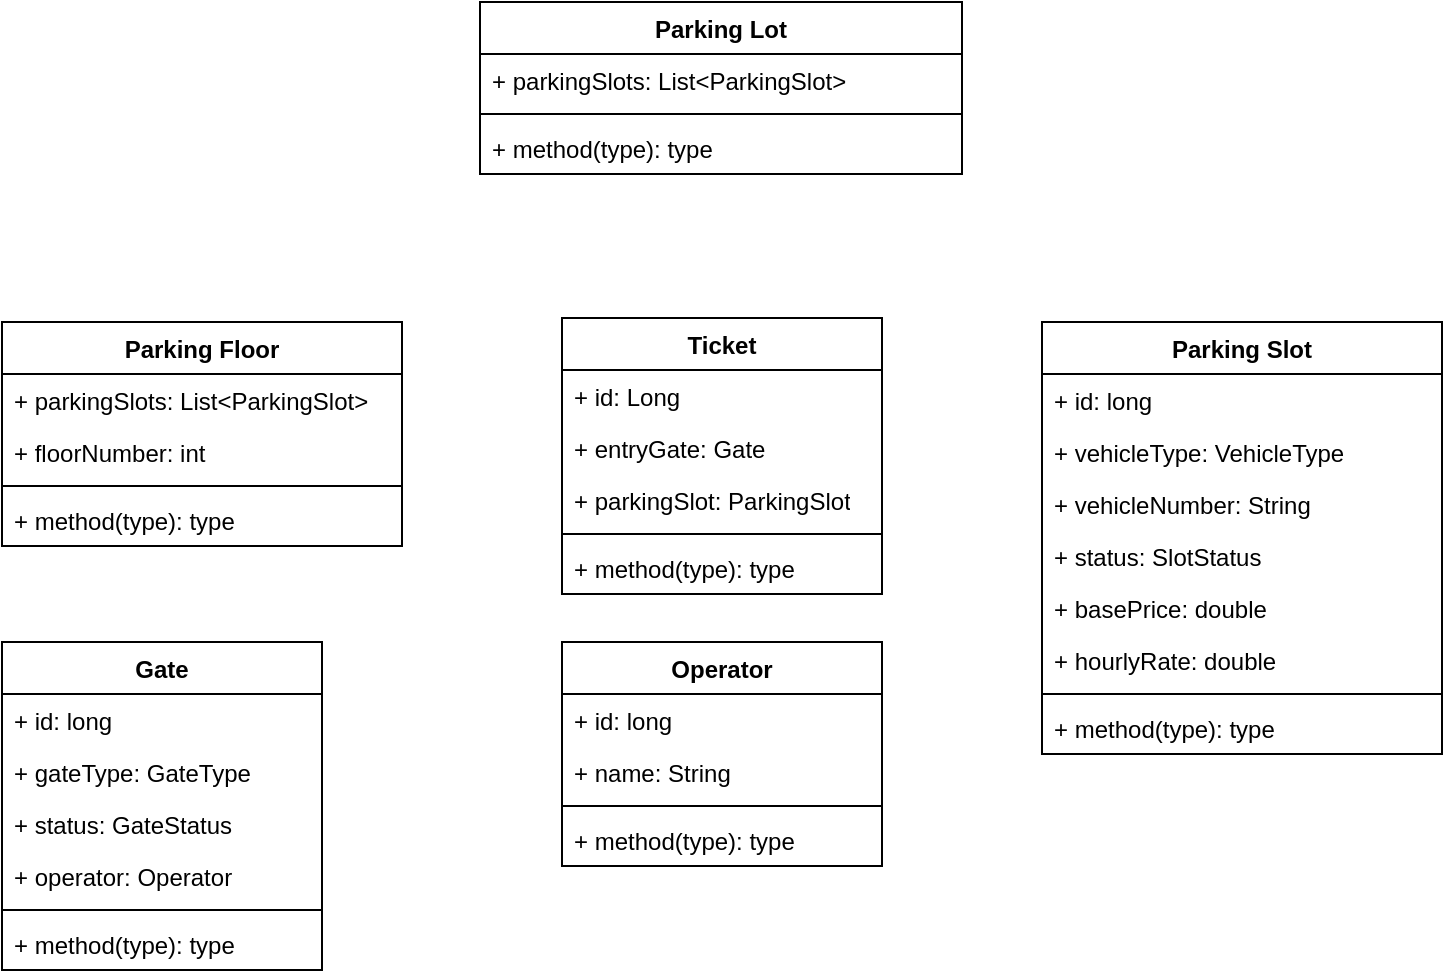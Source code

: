 <mxfile version="24.6.1" type="github">
  <diagram id="C5RBs43oDa-KdzZeNtuy" name="Page-1">
    <mxGraphModel dx="1050" dy="557" grid="1" gridSize="10" guides="1" tooltips="1" connect="1" arrows="1" fold="1" page="1" pageScale="1" pageWidth="827" pageHeight="1169" math="0" shadow="0">
      <root>
        <mxCell id="WIyWlLk6GJQsqaUBKTNV-0" />
        <mxCell id="WIyWlLk6GJQsqaUBKTNV-1" parent="WIyWlLk6GJQsqaUBKTNV-0" />
        <mxCell id="rLl8cGZA3ejUHd3HhiDw-0" value="Parking Lot" style="swimlane;fontStyle=1;align=center;verticalAlign=top;childLayout=stackLayout;horizontal=1;startSize=26;horizontalStack=0;resizeParent=1;resizeParentMax=0;resizeLast=0;collapsible=1;marginBottom=0;whiteSpace=wrap;html=1;" vertex="1" parent="WIyWlLk6GJQsqaUBKTNV-1">
          <mxGeometry x="279" y="40" width="241" height="86" as="geometry" />
        </mxCell>
        <mxCell id="rLl8cGZA3ejUHd3HhiDw-1" value="+ parkingSlots: List&amp;lt;ParkingSlot&amp;gt;" style="text;strokeColor=none;fillColor=none;align=left;verticalAlign=top;spacingLeft=4;spacingRight=4;overflow=hidden;rotatable=0;points=[[0,0.5],[1,0.5]];portConstraint=eastwest;whiteSpace=wrap;html=1;" vertex="1" parent="rLl8cGZA3ejUHd3HhiDw-0">
          <mxGeometry y="26" width="241" height="26" as="geometry" />
        </mxCell>
        <mxCell id="rLl8cGZA3ejUHd3HhiDw-2" value="" style="line;strokeWidth=1;fillColor=none;align=left;verticalAlign=middle;spacingTop=-1;spacingLeft=3;spacingRight=3;rotatable=0;labelPosition=right;points=[];portConstraint=eastwest;strokeColor=inherit;" vertex="1" parent="rLl8cGZA3ejUHd3HhiDw-0">
          <mxGeometry y="52" width="241" height="8" as="geometry" />
        </mxCell>
        <mxCell id="rLl8cGZA3ejUHd3HhiDw-3" value="+ method(type): type" style="text;strokeColor=none;fillColor=none;align=left;verticalAlign=top;spacingLeft=4;spacingRight=4;overflow=hidden;rotatable=0;points=[[0,0.5],[1,0.5]];portConstraint=eastwest;whiteSpace=wrap;html=1;" vertex="1" parent="rLl8cGZA3ejUHd3HhiDw-0">
          <mxGeometry y="60" width="241" height="26" as="geometry" />
        </mxCell>
        <mxCell id="rLl8cGZA3ejUHd3HhiDw-4" value="Parking Floor" style="swimlane;fontStyle=1;align=center;verticalAlign=top;childLayout=stackLayout;horizontal=1;startSize=26;horizontalStack=0;resizeParent=1;resizeParentMax=0;resizeLast=0;collapsible=1;marginBottom=0;whiteSpace=wrap;html=1;" vertex="1" parent="WIyWlLk6GJQsqaUBKTNV-1">
          <mxGeometry x="40" y="200" width="200" height="112" as="geometry" />
        </mxCell>
        <mxCell id="rLl8cGZA3ejUHd3HhiDw-5" value="+ parkingSlots: List&amp;lt;ParkingSlot&amp;gt;" style="text;strokeColor=none;fillColor=none;align=left;verticalAlign=top;spacingLeft=4;spacingRight=4;overflow=hidden;rotatable=0;points=[[0,0.5],[1,0.5]];portConstraint=eastwest;whiteSpace=wrap;html=1;" vertex="1" parent="rLl8cGZA3ejUHd3HhiDw-4">
          <mxGeometry y="26" width="200" height="26" as="geometry" />
        </mxCell>
        <mxCell id="rLl8cGZA3ejUHd3HhiDw-37" value="+ floorNumber: int" style="text;strokeColor=none;fillColor=none;align=left;verticalAlign=top;spacingLeft=4;spacingRight=4;overflow=hidden;rotatable=0;points=[[0,0.5],[1,0.5]];portConstraint=eastwest;whiteSpace=wrap;html=1;" vertex="1" parent="rLl8cGZA3ejUHd3HhiDw-4">
          <mxGeometry y="52" width="200" height="26" as="geometry" />
        </mxCell>
        <mxCell id="rLl8cGZA3ejUHd3HhiDw-6" value="" style="line;strokeWidth=1;fillColor=none;align=left;verticalAlign=middle;spacingTop=-1;spacingLeft=3;spacingRight=3;rotatable=0;labelPosition=right;points=[];portConstraint=eastwest;strokeColor=inherit;" vertex="1" parent="rLl8cGZA3ejUHd3HhiDw-4">
          <mxGeometry y="78" width="200" height="8" as="geometry" />
        </mxCell>
        <mxCell id="rLl8cGZA3ejUHd3HhiDw-7" value="+ method(type): type" style="text;strokeColor=none;fillColor=none;align=left;verticalAlign=top;spacingLeft=4;spacingRight=4;overflow=hidden;rotatable=0;points=[[0,0.5],[1,0.5]];portConstraint=eastwest;whiteSpace=wrap;html=1;" vertex="1" parent="rLl8cGZA3ejUHd3HhiDw-4">
          <mxGeometry y="86" width="200" height="26" as="geometry" />
        </mxCell>
        <mxCell id="rLl8cGZA3ejUHd3HhiDw-12" value="Parking Slot" style="swimlane;fontStyle=1;align=center;verticalAlign=top;childLayout=stackLayout;horizontal=1;startSize=26;horizontalStack=0;resizeParent=1;resizeParentMax=0;resizeLast=0;collapsible=1;marginBottom=0;whiteSpace=wrap;html=1;" vertex="1" parent="WIyWlLk6GJQsqaUBKTNV-1">
          <mxGeometry x="560" y="200" width="200" height="216" as="geometry" />
        </mxCell>
        <mxCell id="rLl8cGZA3ejUHd3HhiDw-27" value="+ id: long" style="text;strokeColor=none;fillColor=none;align=left;verticalAlign=top;spacingLeft=4;spacingRight=4;overflow=hidden;rotatable=0;points=[[0,0.5],[1,0.5]];portConstraint=eastwest;whiteSpace=wrap;html=1;" vertex="1" parent="rLl8cGZA3ejUHd3HhiDw-12">
          <mxGeometry y="26" width="200" height="26" as="geometry" />
        </mxCell>
        <mxCell id="rLl8cGZA3ejUHd3HhiDw-13" value="+ vehicleType: VehicleType" style="text;strokeColor=none;fillColor=none;align=left;verticalAlign=top;spacingLeft=4;spacingRight=4;overflow=hidden;rotatable=0;points=[[0,0.5],[1,0.5]];portConstraint=eastwest;whiteSpace=wrap;html=1;" vertex="1" parent="rLl8cGZA3ejUHd3HhiDw-12">
          <mxGeometry y="52" width="200" height="26" as="geometry" />
        </mxCell>
        <mxCell id="rLl8cGZA3ejUHd3HhiDw-24" value="+ vehicleNumber: String" style="text;strokeColor=none;fillColor=none;align=left;verticalAlign=top;spacingLeft=4;spacingRight=4;overflow=hidden;rotatable=0;points=[[0,0.5],[1,0.5]];portConstraint=eastwest;whiteSpace=wrap;html=1;" vertex="1" parent="rLl8cGZA3ejUHd3HhiDw-12">
          <mxGeometry y="78" width="200" height="26" as="geometry" />
        </mxCell>
        <mxCell id="rLl8cGZA3ejUHd3HhiDw-28" value="+ status: SlotStatus" style="text;strokeColor=none;fillColor=none;align=left;verticalAlign=top;spacingLeft=4;spacingRight=4;overflow=hidden;rotatable=0;points=[[0,0.5],[1,0.5]];portConstraint=eastwest;whiteSpace=wrap;html=1;" vertex="1" parent="rLl8cGZA3ejUHd3HhiDw-12">
          <mxGeometry y="104" width="200" height="26" as="geometry" />
        </mxCell>
        <mxCell id="rLl8cGZA3ejUHd3HhiDw-25" value="+ basePrice: double" style="text;strokeColor=none;fillColor=none;align=left;verticalAlign=top;spacingLeft=4;spacingRight=4;overflow=hidden;rotatable=0;points=[[0,0.5],[1,0.5]];portConstraint=eastwest;whiteSpace=wrap;html=1;" vertex="1" parent="rLl8cGZA3ejUHd3HhiDw-12">
          <mxGeometry y="130" width="200" height="26" as="geometry" />
        </mxCell>
        <mxCell id="rLl8cGZA3ejUHd3HhiDw-26" value="+ hourlyRate: double" style="text;strokeColor=none;fillColor=none;align=left;verticalAlign=top;spacingLeft=4;spacingRight=4;overflow=hidden;rotatable=0;points=[[0,0.5],[1,0.5]];portConstraint=eastwest;whiteSpace=wrap;html=1;" vertex="1" parent="rLl8cGZA3ejUHd3HhiDw-12">
          <mxGeometry y="156" width="200" height="26" as="geometry" />
        </mxCell>
        <mxCell id="rLl8cGZA3ejUHd3HhiDw-14" value="" style="line;strokeWidth=1;fillColor=none;align=left;verticalAlign=middle;spacingTop=-1;spacingLeft=3;spacingRight=3;rotatable=0;labelPosition=right;points=[];portConstraint=eastwest;strokeColor=inherit;" vertex="1" parent="rLl8cGZA3ejUHd3HhiDw-12">
          <mxGeometry y="182" width="200" height="8" as="geometry" />
        </mxCell>
        <mxCell id="rLl8cGZA3ejUHd3HhiDw-15" value="+ method(type): type" style="text;strokeColor=none;fillColor=none;align=left;verticalAlign=top;spacingLeft=4;spacingRight=4;overflow=hidden;rotatable=0;points=[[0,0.5],[1,0.5]];portConstraint=eastwest;whiteSpace=wrap;html=1;" vertex="1" parent="rLl8cGZA3ejUHd3HhiDw-12">
          <mxGeometry y="190" width="200" height="26" as="geometry" />
        </mxCell>
        <mxCell id="rLl8cGZA3ejUHd3HhiDw-16" value="Ticket" style="swimlane;fontStyle=1;align=center;verticalAlign=top;childLayout=stackLayout;horizontal=1;startSize=26;horizontalStack=0;resizeParent=1;resizeParentMax=0;resizeLast=0;collapsible=1;marginBottom=0;whiteSpace=wrap;html=1;" vertex="1" parent="WIyWlLk6GJQsqaUBKTNV-1">
          <mxGeometry x="320" y="198" width="160" height="138" as="geometry" />
        </mxCell>
        <mxCell id="rLl8cGZA3ejUHd3HhiDw-17" value="+ id: Long" style="text;strokeColor=none;fillColor=none;align=left;verticalAlign=top;spacingLeft=4;spacingRight=4;overflow=hidden;rotatable=0;points=[[0,0.5],[1,0.5]];portConstraint=eastwest;whiteSpace=wrap;html=1;" vertex="1" parent="rLl8cGZA3ejUHd3HhiDw-16">
          <mxGeometry y="26" width="160" height="26" as="geometry" />
        </mxCell>
        <mxCell id="rLl8cGZA3ejUHd3HhiDw-38" value="+ entryGate: Gate" style="text;strokeColor=none;fillColor=none;align=left;verticalAlign=top;spacingLeft=4;spacingRight=4;overflow=hidden;rotatable=0;points=[[0,0.5],[1,0.5]];portConstraint=eastwest;whiteSpace=wrap;html=1;" vertex="1" parent="rLl8cGZA3ejUHd3HhiDw-16">
          <mxGeometry y="52" width="160" height="26" as="geometry" />
        </mxCell>
        <mxCell id="rLl8cGZA3ejUHd3HhiDw-39" value="+ parkingSlot: ParkingSlot" style="text;strokeColor=none;fillColor=none;align=left;verticalAlign=top;spacingLeft=4;spacingRight=4;overflow=hidden;rotatable=0;points=[[0,0.5],[1,0.5]];portConstraint=eastwest;whiteSpace=wrap;html=1;" vertex="1" parent="rLl8cGZA3ejUHd3HhiDw-16">
          <mxGeometry y="78" width="160" height="26" as="geometry" />
        </mxCell>
        <mxCell id="rLl8cGZA3ejUHd3HhiDw-18" value="" style="line;strokeWidth=1;fillColor=none;align=left;verticalAlign=middle;spacingTop=-1;spacingLeft=3;spacingRight=3;rotatable=0;labelPosition=right;points=[];portConstraint=eastwest;strokeColor=inherit;" vertex="1" parent="rLl8cGZA3ejUHd3HhiDw-16">
          <mxGeometry y="104" width="160" height="8" as="geometry" />
        </mxCell>
        <mxCell id="rLl8cGZA3ejUHd3HhiDw-19" value="+ method(type): type" style="text;strokeColor=none;fillColor=none;align=left;verticalAlign=top;spacingLeft=4;spacingRight=4;overflow=hidden;rotatable=0;points=[[0,0.5],[1,0.5]];portConstraint=eastwest;whiteSpace=wrap;html=1;" vertex="1" parent="rLl8cGZA3ejUHd3HhiDw-16">
          <mxGeometry y="112" width="160" height="26" as="geometry" />
        </mxCell>
        <mxCell id="rLl8cGZA3ejUHd3HhiDw-20" value="Gate" style="swimlane;fontStyle=1;align=center;verticalAlign=top;childLayout=stackLayout;horizontal=1;startSize=26;horizontalStack=0;resizeParent=1;resizeParentMax=0;resizeLast=0;collapsible=1;marginBottom=0;whiteSpace=wrap;html=1;" vertex="1" parent="WIyWlLk6GJQsqaUBKTNV-1">
          <mxGeometry x="40" y="360" width="160" height="164" as="geometry" />
        </mxCell>
        <mxCell id="rLl8cGZA3ejUHd3HhiDw-29" value="+ id: long" style="text;strokeColor=none;fillColor=none;align=left;verticalAlign=top;spacingLeft=4;spacingRight=4;overflow=hidden;rotatable=0;points=[[0,0.5],[1,0.5]];portConstraint=eastwest;whiteSpace=wrap;html=1;" vertex="1" parent="rLl8cGZA3ejUHd3HhiDw-20">
          <mxGeometry y="26" width="160" height="26" as="geometry" />
        </mxCell>
        <mxCell id="rLl8cGZA3ejUHd3HhiDw-21" value="+ gateType: GateType" style="text;strokeColor=none;fillColor=none;align=left;verticalAlign=top;spacingLeft=4;spacingRight=4;overflow=hidden;rotatable=0;points=[[0,0.5],[1,0.5]];portConstraint=eastwest;whiteSpace=wrap;html=1;" vertex="1" parent="rLl8cGZA3ejUHd3HhiDw-20">
          <mxGeometry y="52" width="160" height="26" as="geometry" />
        </mxCell>
        <mxCell id="rLl8cGZA3ejUHd3HhiDw-30" value="+ status: GateStatus" style="text;strokeColor=none;fillColor=none;align=left;verticalAlign=top;spacingLeft=4;spacingRight=4;overflow=hidden;rotatable=0;points=[[0,0.5],[1,0.5]];portConstraint=eastwest;whiteSpace=wrap;html=1;" vertex="1" parent="rLl8cGZA3ejUHd3HhiDw-20">
          <mxGeometry y="78" width="160" height="26" as="geometry" />
        </mxCell>
        <mxCell id="rLl8cGZA3ejUHd3HhiDw-36" value="+ operator: Operator" style="text;strokeColor=none;fillColor=none;align=left;verticalAlign=top;spacingLeft=4;spacingRight=4;overflow=hidden;rotatable=0;points=[[0,0.5],[1,0.5]];portConstraint=eastwest;whiteSpace=wrap;html=1;" vertex="1" parent="rLl8cGZA3ejUHd3HhiDw-20">
          <mxGeometry y="104" width="160" height="26" as="geometry" />
        </mxCell>
        <mxCell id="rLl8cGZA3ejUHd3HhiDw-22" value="" style="line;strokeWidth=1;fillColor=none;align=left;verticalAlign=middle;spacingTop=-1;spacingLeft=3;spacingRight=3;rotatable=0;labelPosition=right;points=[];portConstraint=eastwest;strokeColor=inherit;" vertex="1" parent="rLl8cGZA3ejUHd3HhiDw-20">
          <mxGeometry y="130" width="160" height="8" as="geometry" />
        </mxCell>
        <mxCell id="rLl8cGZA3ejUHd3HhiDw-23" value="+ method(type): type" style="text;strokeColor=none;fillColor=none;align=left;verticalAlign=top;spacingLeft=4;spacingRight=4;overflow=hidden;rotatable=0;points=[[0,0.5],[1,0.5]];portConstraint=eastwest;whiteSpace=wrap;html=1;" vertex="1" parent="rLl8cGZA3ejUHd3HhiDw-20">
          <mxGeometry y="138" width="160" height="26" as="geometry" />
        </mxCell>
        <mxCell id="rLl8cGZA3ejUHd3HhiDw-31" value="Operator" style="swimlane;fontStyle=1;align=center;verticalAlign=top;childLayout=stackLayout;horizontal=1;startSize=26;horizontalStack=0;resizeParent=1;resizeParentMax=0;resizeLast=0;collapsible=1;marginBottom=0;whiteSpace=wrap;html=1;" vertex="1" parent="WIyWlLk6GJQsqaUBKTNV-1">
          <mxGeometry x="320" y="360" width="160" height="112" as="geometry" />
        </mxCell>
        <mxCell id="rLl8cGZA3ejUHd3HhiDw-32" value="+ id: long" style="text;strokeColor=none;fillColor=none;align=left;verticalAlign=top;spacingLeft=4;spacingRight=4;overflow=hidden;rotatable=0;points=[[0,0.5],[1,0.5]];portConstraint=eastwest;whiteSpace=wrap;html=1;" vertex="1" parent="rLl8cGZA3ejUHd3HhiDw-31">
          <mxGeometry y="26" width="160" height="26" as="geometry" />
        </mxCell>
        <mxCell id="rLl8cGZA3ejUHd3HhiDw-35" value="+ name: String" style="text;strokeColor=none;fillColor=none;align=left;verticalAlign=top;spacingLeft=4;spacingRight=4;overflow=hidden;rotatable=0;points=[[0,0.5],[1,0.5]];portConstraint=eastwest;whiteSpace=wrap;html=1;" vertex="1" parent="rLl8cGZA3ejUHd3HhiDw-31">
          <mxGeometry y="52" width="160" height="26" as="geometry" />
        </mxCell>
        <mxCell id="rLl8cGZA3ejUHd3HhiDw-33" value="" style="line;strokeWidth=1;fillColor=none;align=left;verticalAlign=middle;spacingTop=-1;spacingLeft=3;spacingRight=3;rotatable=0;labelPosition=right;points=[];portConstraint=eastwest;strokeColor=inherit;" vertex="1" parent="rLl8cGZA3ejUHd3HhiDw-31">
          <mxGeometry y="78" width="160" height="8" as="geometry" />
        </mxCell>
        <mxCell id="rLl8cGZA3ejUHd3HhiDw-34" value="+ method(type): type" style="text;strokeColor=none;fillColor=none;align=left;verticalAlign=top;spacingLeft=4;spacingRight=4;overflow=hidden;rotatable=0;points=[[0,0.5],[1,0.5]];portConstraint=eastwest;whiteSpace=wrap;html=1;" vertex="1" parent="rLl8cGZA3ejUHd3HhiDw-31">
          <mxGeometry y="86" width="160" height="26" as="geometry" />
        </mxCell>
      </root>
    </mxGraphModel>
  </diagram>
</mxfile>
